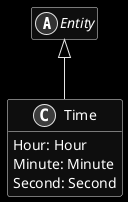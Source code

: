 ﻿@startuml
skinparam monochrome reverse
hide empty members

abstract class Entity {
}

Entity <|-- Time

class Time {
    Hour: Hour
    Minute: Minute
    Second: Second
}

@enduml

